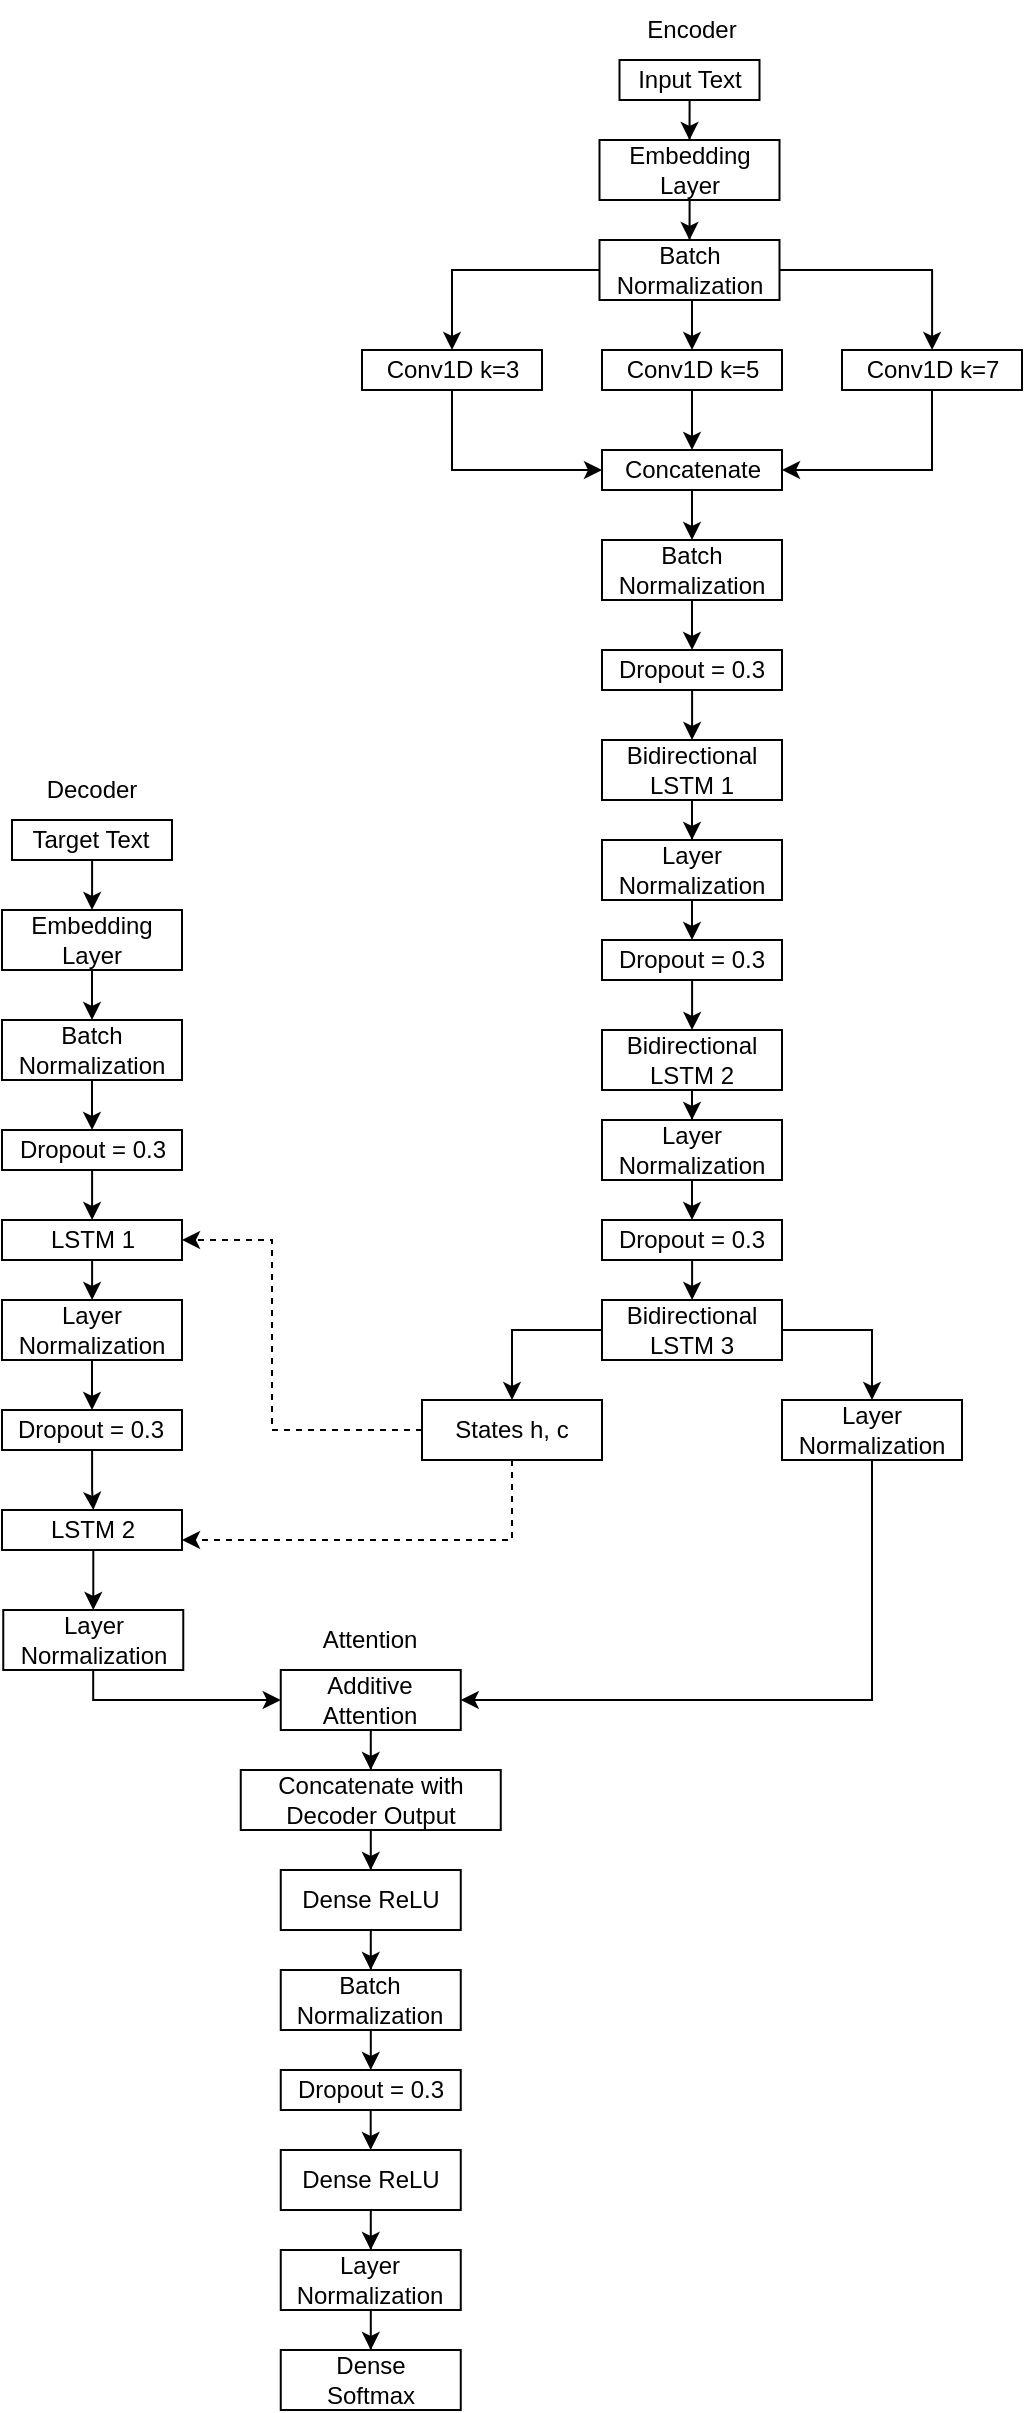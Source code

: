 <mxfile version="24.8.6">
  <diagram name="Page-1" id="b9YBrv8WQebUkIXSKBUp">
    <mxGraphModel dx="2649" dy="1646" grid="1" gridSize="10" guides="1" tooltips="1" connect="1" arrows="1" fold="1" page="1" pageScale="1" pageWidth="850" pageHeight="1100" math="0" shadow="0">
      <root>
        <mxCell id="0" />
        <mxCell id="1" parent="0" />
        <mxCell id="vRo_Gx2xG8cZCAOY3_mm-94" style="edgeStyle=orthogonalEdgeStyle;rounded=0;orthogonalLoop=1;jettySize=auto;html=1;entryX=0.5;entryY=0;entryDx=0;entryDy=0;" edge="1" parent="1" source="-HNxVnAnhyy9JkubOGwT-1" target="vRo_Gx2xG8cZCAOY3_mm-4">
          <mxGeometry relative="1" as="geometry" />
        </mxCell>
        <mxCell id="-HNxVnAnhyy9JkubOGwT-1" value="" style="rounded=0;whiteSpace=wrap;html=1;" parent="1" vertex="1">
          <mxGeometry x="518.75" y="215" width="70" height="20" as="geometry" />
        </mxCell>
        <mxCell id="vRo_Gx2xG8cZCAOY3_mm-1" value="Input Text" style="text;html=1;align=center;verticalAlign=middle;whiteSpace=wrap;rounded=0;" vertex="1" parent="1">
          <mxGeometry x="523.75" y="210" width="60" height="30" as="geometry" />
        </mxCell>
        <mxCell id="vRo_Gx2xG8cZCAOY3_mm-2" value="Encoder" style="text;html=1;align=center;verticalAlign=middle;whiteSpace=wrap;rounded=0;" vertex="1" parent="1">
          <mxGeometry x="525" y="185" width="60" height="30" as="geometry" />
        </mxCell>
        <mxCell id="vRo_Gx2xG8cZCAOY3_mm-95" style="edgeStyle=orthogonalEdgeStyle;rounded=0;orthogonalLoop=1;jettySize=auto;html=1;entryX=0.5;entryY=0;entryDx=0;entryDy=0;" edge="1" parent="1" source="vRo_Gx2xG8cZCAOY3_mm-3" target="vRo_Gx2xG8cZCAOY3_mm-6">
          <mxGeometry relative="1" as="geometry" />
        </mxCell>
        <mxCell id="vRo_Gx2xG8cZCAOY3_mm-3" value="" style="rounded=0;whiteSpace=wrap;html=1;" vertex="1" parent="1">
          <mxGeometry x="508.75" y="255" width="90" height="30" as="geometry" />
        </mxCell>
        <mxCell id="vRo_Gx2xG8cZCAOY3_mm-4" value="Embedding Layer" style="text;html=1;align=center;verticalAlign=middle;whiteSpace=wrap;rounded=0;" vertex="1" parent="1">
          <mxGeometry x="523.75" y="255" width="60" height="30" as="geometry" />
        </mxCell>
        <mxCell id="vRo_Gx2xG8cZCAOY3_mm-121" style="edgeStyle=orthogonalEdgeStyle;rounded=0;orthogonalLoop=1;jettySize=auto;html=1;exitX=1;exitY=0.5;exitDx=0;exitDy=0;" edge="1" parent="1" source="vRo_Gx2xG8cZCAOY3_mm-5" target="vRo_Gx2xG8cZCAOY3_mm-15">
          <mxGeometry relative="1" as="geometry" />
        </mxCell>
        <mxCell id="vRo_Gx2xG8cZCAOY3_mm-122" style="edgeStyle=orthogonalEdgeStyle;rounded=0;orthogonalLoop=1;jettySize=auto;html=1;entryX=0.5;entryY=0;entryDx=0;entryDy=0;" edge="1" parent="1" source="vRo_Gx2xG8cZCAOY3_mm-5" target="vRo_Gx2xG8cZCAOY3_mm-17">
          <mxGeometry relative="1" as="geometry" />
        </mxCell>
        <mxCell id="vRo_Gx2xG8cZCAOY3_mm-5" value="" style="rounded=0;whiteSpace=wrap;html=1;" vertex="1" parent="1">
          <mxGeometry x="508.75" y="305" width="90" height="30" as="geometry" />
        </mxCell>
        <mxCell id="vRo_Gx2xG8cZCAOY3_mm-142" style="edgeStyle=orthogonalEdgeStyle;rounded=0;orthogonalLoop=1;jettySize=auto;html=1;exitX=0.5;exitY=1;exitDx=0;exitDy=0;entryX=0.5;entryY=0;entryDx=0;entryDy=0;" edge="1" parent="1" source="vRo_Gx2xG8cZCAOY3_mm-6" target="vRo_Gx2xG8cZCAOY3_mm-13">
          <mxGeometry relative="1" as="geometry" />
        </mxCell>
        <mxCell id="vRo_Gx2xG8cZCAOY3_mm-6" value="Batch Normalization" style="text;html=1;align=center;verticalAlign=middle;whiteSpace=wrap;rounded=0;" vertex="1" parent="1">
          <mxGeometry x="523.75" y="305" width="60" height="30" as="geometry" />
        </mxCell>
        <mxCell id="vRo_Gx2xG8cZCAOY3_mm-109" style="edgeStyle=orthogonalEdgeStyle;rounded=0;orthogonalLoop=1;jettySize=auto;html=1;" edge="1" parent="1" source="vRo_Gx2xG8cZCAOY3_mm-12" target="vRo_Gx2xG8cZCAOY3_mm-22">
          <mxGeometry relative="1" as="geometry" />
        </mxCell>
        <mxCell id="vRo_Gx2xG8cZCAOY3_mm-12" value="" style="rounded=0;whiteSpace=wrap;html=1;" vertex="1" parent="1">
          <mxGeometry x="510" y="360" width="90" height="20" as="geometry" />
        </mxCell>
        <mxCell id="vRo_Gx2xG8cZCAOY3_mm-13" value="Conv1D k=5" style="text;html=1;align=center;verticalAlign=middle;whiteSpace=wrap;rounded=0;" vertex="1" parent="1">
          <mxGeometry x="518.75" y="360" width="72.5" height="20" as="geometry" />
        </mxCell>
        <mxCell id="vRo_Gx2xG8cZCAOY3_mm-14" value="" style="rounded=0;whiteSpace=wrap;html=1;" vertex="1" parent="1">
          <mxGeometry x="630" y="360" width="90" height="20" as="geometry" />
        </mxCell>
        <mxCell id="vRo_Gx2xG8cZCAOY3_mm-146" style="edgeStyle=orthogonalEdgeStyle;rounded=0;orthogonalLoop=1;jettySize=auto;html=1;exitX=0.5;exitY=1;exitDx=0;exitDy=0;entryX=1;entryY=0.5;entryDx=0;entryDy=0;" edge="1" parent="1" source="vRo_Gx2xG8cZCAOY3_mm-15" target="vRo_Gx2xG8cZCAOY3_mm-21">
          <mxGeometry relative="1" as="geometry" />
        </mxCell>
        <mxCell id="vRo_Gx2xG8cZCAOY3_mm-15" value="Conv1D k=7" style="text;html=1;align=center;verticalAlign=middle;whiteSpace=wrap;rounded=0;" vertex="1" parent="1">
          <mxGeometry x="638.75" y="360" width="72.5" height="20" as="geometry" />
        </mxCell>
        <mxCell id="vRo_Gx2xG8cZCAOY3_mm-16" value="" style="rounded=0;whiteSpace=wrap;html=1;" vertex="1" parent="1">
          <mxGeometry x="390" y="360" width="90" height="20" as="geometry" />
        </mxCell>
        <mxCell id="vRo_Gx2xG8cZCAOY3_mm-149" style="edgeStyle=orthogonalEdgeStyle;rounded=0;orthogonalLoop=1;jettySize=auto;html=1;exitX=0.5;exitY=1;exitDx=0;exitDy=0;entryX=0;entryY=0.5;entryDx=0;entryDy=0;" edge="1" parent="1" source="vRo_Gx2xG8cZCAOY3_mm-17" target="vRo_Gx2xG8cZCAOY3_mm-21">
          <mxGeometry relative="1" as="geometry" />
        </mxCell>
        <mxCell id="vRo_Gx2xG8cZCAOY3_mm-17" value="Conv1D k=3" style="text;html=1;align=center;verticalAlign=middle;whiteSpace=wrap;rounded=0;" vertex="1" parent="1">
          <mxGeometry x="398.75" y="360" width="72.5" height="20" as="geometry" />
        </mxCell>
        <mxCell id="vRo_Gx2xG8cZCAOY3_mm-110" style="edgeStyle=orthogonalEdgeStyle;rounded=0;orthogonalLoop=1;jettySize=auto;html=1;entryX=0.5;entryY=0;entryDx=0;entryDy=0;" edge="1" parent="1" source="vRo_Gx2xG8cZCAOY3_mm-21" target="vRo_Gx2xG8cZCAOY3_mm-24">
          <mxGeometry relative="1" as="geometry" />
        </mxCell>
        <mxCell id="vRo_Gx2xG8cZCAOY3_mm-21" value="" style="rounded=0;whiteSpace=wrap;html=1;" vertex="1" parent="1">
          <mxGeometry x="510" y="410" width="90" height="20" as="geometry" />
        </mxCell>
        <mxCell id="vRo_Gx2xG8cZCAOY3_mm-22" value="Concatenate" style="text;html=1;align=center;verticalAlign=middle;whiteSpace=wrap;rounded=0;" vertex="1" parent="1">
          <mxGeometry x="522.5" y="410" width="65" height="20" as="geometry" />
        </mxCell>
        <mxCell id="vRo_Gx2xG8cZCAOY3_mm-111" style="edgeStyle=orthogonalEdgeStyle;rounded=0;orthogonalLoop=1;jettySize=auto;html=1;" edge="1" parent="1" source="vRo_Gx2xG8cZCAOY3_mm-23" target="vRo_Gx2xG8cZCAOY3_mm-28">
          <mxGeometry relative="1" as="geometry" />
        </mxCell>
        <mxCell id="vRo_Gx2xG8cZCAOY3_mm-23" value="" style="rounded=0;whiteSpace=wrap;html=1;" vertex="1" parent="1">
          <mxGeometry x="510" y="455" width="90" height="30" as="geometry" />
        </mxCell>
        <mxCell id="vRo_Gx2xG8cZCAOY3_mm-24" value="Batch Normalization" style="text;html=1;align=center;verticalAlign=middle;whiteSpace=wrap;rounded=0;" vertex="1" parent="1">
          <mxGeometry x="525" y="455" width="60" height="30" as="geometry" />
        </mxCell>
        <mxCell id="vRo_Gx2xG8cZCAOY3_mm-27" value="" style="rounded=0;whiteSpace=wrap;html=1;" vertex="1" parent="1">
          <mxGeometry x="510" y="510" width="90" height="20" as="geometry" />
        </mxCell>
        <mxCell id="vRo_Gx2xG8cZCAOY3_mm-112" style="edgeStyle=orthogonalEdgeStyle;rounded=0;orthogonalLoop=1;jettySize=auto;html=1;entryX=0.5;entryY=0;entryDx=0;entryDy=0;" edge="1" parent="1" source="vRo_Gx2xG8cZCAOY3_mm-28" target="vRo_Gx2xG8cZCAOY3_mm-30">
          <mxGeometry relative="1" as="geometry" />
        </mxCell>
        <mxCell id="vRo_Gx2xG8cZCAOY3_mm-28" value="Dropout = 0.3" style="text;html=1;align=center;verticalAlign=middle;whiteSpace=wrap;rounded=0;" vertex="1" parent="1">
          <mxGeometry x="511.25" y="510" width="87.5" height="20" as="geometry" />
        </mxCell>
        <mxCell id="vRo_Gx2xG8cZCAOY3_mm-113" style="edgeStyle=orthogonalEdgeStyle;rounded=0;orthogonalLoop=1;jettySize=auto;html=1;entryX=0.5;entryY=0;entryDx=0;entryDy=0;" edge="1" parent="1" source="vRo_Gx2xG8cZCAOY3_mm-29" target="vRo_Gx2xG8cZCAOY3_mm-32">
          <mxGeometry relative="1" as="geometry" />
        </mxCell>
        <mxCell id="vRo_Gx2xG8cZCAOY3_mm-29" value="" style="rounded=0;whiteSpace=wrap;html=1;" vertex="1" parent="1">
          <mxGeometry x="510" y="555" width="90" height="30" as="geometry" />
        </mxCell>
        <mxCell id="vRo_Gx2xG8cZCAOY3_mm-30" value="Bidirectional LSTM 1" style="text;html=1;align=center;verticalAlign=middle;whiteSpace=wrap;rounded=0;" vertex="1" parent="1">
          <mxGeometry x="525" y="555" width="60" height="30" as="geometry" />
        </mxCell>
        <mxCell id="vRo_Gx2xG8cZCAOY3_mm-114" style="edgeStyle=orthogonalEdgeStyle;rounded=0;orthogonalLoop=1;jettySize=auto;html=1;" edge="1" parent="1" source="vRo_Gx2xG8cZCAOY3_mm-31" target="vRo_Gx2xG8cZCAOY3_mm-34">
          <mxGeometry relative="1" as="geometry" />
        </mxCell>
        <mxCell id="vRo_Gx2xG8cZCAOY3_mm-31" value="" style="rounded=0;whiteSpace=wrap;html=1;" vertex="1" parent="1">
          <mxGeometry x="510" y="605" width="90" height="30" as="geometry" />
        </mxCell>
        <mxCell id="vRo_Gx2xG8cZCAOY3_mm-32" value="Layer Normalization" style="text;html=1;align=center;verticalAlign=middle;whiteSpace=wrap;rounded=0;" vertex="1" parent="1">
          <mxGeometry x="525" y="605" width="60" height="30" as="geometry" />
        </mxCell>
        <mxCell id="vRo_Gx2xG8cZCAOY3_mm-33" value="" style="rounded=0;whiteSpace=wrap;html=1;" vertex="1" parent="1">
          <mxGeometry x="510" y="655" width="90" height="20" as="geometry" />
        </mxCell>
        <mxCell id="vRo_Gx2xG8cZCAOY3_mm-115" style="edgeStyle=orthogonalEdgeStyle;rounded=0;orthogonalLoop=1;jettySize=auto;html=1;entryX=0.5;entryY=0;entryDx=0;entryDy=0;" edge="1" parent="1" source="vRo_Gx2xG8cZCAOY3_mm-34" target="vRo_Gx2xG8cZCAOY3_mm-42">
          <mxGeometry relative="1" as="geometry" />
        </mxCell>
        <mxCell id="vRo_Gx2xG8cZCAOY3_mm-34" value="Dropout = 0.3" style="text;html=1;align=center;verticalAlign=middle;whiteSpace=wrap;rounded=0;" vertex="1" parent="1">
          <mxGeometry x="511.25" y="655" width="87.5" height="20" as="geometry" />
        </mxCell>
        <mxCell id="vRo_Gx2xG8cZCAOY3_mm-116" style="edgeStyle=orthogonalEdgeStyle;rounded=0;orthogonalLoop=1;jettySize=auto;html=1;entryX=0.5;entryY=0;entryDx=0;entryDy=0;" edge="1" parent="1" source="vRo_Gx2xG8cZCAOY3_mm-41" target="vRo_Gx2xG8cZCAOY3_mm-44">
          <mxGeometry relative="1" as="geometry" />
        </mxCell>
        <mxCell id="vRo_Gx2xG8cZCAOY3_mm-41" value="" style="rounded=0;whiteSpace=wrap;html=1;" vertex="1" parent="1">
          <mxGeometry x="510" y="700" width="90" height="30" as="geometry" />
        </mxCell>
        <mxCell id="vRo_Gx2xG8cZCAOY3_mm-42" value="Bidirectional LSTM 2" style="text;html=1;align=center;verticalAlign=middle;whiteSpace=wrap;rounded=0;" vertex="1" parent="1">
          <mxGeometry x="525" y="700" width="60" height="30" as="geometry" />
        </mxCell>
        <mxCell id="vRo_Gx2xG8cZCAOY3_mm-43" value="" style="rounded=0;whiteSpace=wrap;html=1;" vertex="1" parent="1">
          <mxGeometry x="510" y="745" width="90" height="30" as="geometry" />
        </mxCell>
        <mxCell id="vRo_Gx2xG8cZCAOY3_mm-117" style="edgeStyle=orthogonalEdgeStyle;rounded=0;orthogonalLoop=1;jettySize=auto;html=1;" edge="1" parent="1" source="vRo_Gx2xG8cZCAOY3_mm-44" target="vRo_Gx2xG8cZCAOY3_mm-46">
          <mxGeometry relative="1" as="geometry" />
        </mxCell>
        <mxCell id="vRo_Gx2xG8cZCAOY3_mm-44" value="Layer Normalization" style="text;html=1;align=center;verticalAlign=middle;whiteSpace=wrap;rounded=0;" vertex="1" parent="1">
          <mxGeometry x="525" y="745" width="60" height="30" as="geometry" />
        </mxCell>
        <mxCell id="vRo_Gx2xG8cZCAOY3_mm-45" value="" style="rounded=0;whiteSpace=wrap;html=1;" vertex="1" parent="1">
          <mxGeometry x="510" y="795" width="90" height="20" as="geometry" />
        </mxCell>
        <mxCell id="vRo_Gx2xG8cZCAOY3_mm-118" style="edgeStyle=orthogonalEdgeStyle;rounded=0;orthogonalLoop=1;jettySize=auto;html=1;entryX=0.5;entryY=0;entryDx=0;entryDy=0;" edge="1" parent="1" source="vRo_Gx2xG8cZCAOY3_mm-46" target="vRo_Gx2xG8cZCAOY3_mm-48">
          <mxGeometry relative="1" as="geometry" />
        </mxCell>
        <mxCell id="vRo_Gx2xG8cZCAOY3_mm-46" value="Dropout = 0.3" style="text;html=1;align=center;verticalAlign=middle;whiteSpace=wrap;rounded=0;" vertex="1" parent="1">
          <mxGeometry x="511.25" y="795" width="87.5" height="20" as="geometry" />
        </mxCell>
        <mxCell id="vRo_Gx2xG8cZCAOY3_mm-119" style="edgeStyle=orthogonalEdgeStyle;rounded=0;orthogonalLoop=1;jettySize=auto;html=1;exitX=1;exitY=0.5;exitDx=0;exitDy=0;entryX=0.5;entryY=0;entryDx=0;entryDy=0;" edge="1" parent="1" source="vRo_Gx2xG8cZCAOY3_mm-47" target="vRo_Gx2xG8cZCAOY3_mm-54">
          <mxGeometry relative="1" as="geometry" />
        </mxCell>
        <mxCell id="vRo_Gx2xG8cZCAOY3_mm-120" style="edgeStyle=orthogonalEdgeStyle;rounded=0;orthogonalLoop=1;jettySize=auto;html=1;exitX=0;exitY=0.5;exitDx=0;exitDy=0;entryX=0.5;entryY=0;entryDx=0;entryDy=0;" edge="1" parent="1" source="vRo_Gx2xG8cZCAOY3_mm-47" target="vRo_Gx2xG8cZCAOY3_mm-50">
          <mxGeometry relative="1" as="geometry" />
        </mxCell>
        <mxCell id="vRo_Gx2xG8cZCAOY3_mm-47" value="" style="rounded=0;whiteSpace=wrap;html=1;" vertex="1" parent="1">
          <mxGeometry x="510" y="835" width="90" height="30" as="geometry" />
        </mxCell>
        <mxCell id="vRo_Gx2xG8cZCAOY3_mm-48" value="Bidirectional LSTM 3" style="text;html=1;align=center;verticalAlign=middle;whiteSpace=wrap;rounded=0;" vertex="1" parent="1">
          <mxGeometry x="525" y="835" width="60" height="30" as="geometry" />
        </mxCell>
        <mxCell id="vRo_Gx2xG8cZCAOY3_mm-135" style="edgeStyle=orthogonalEdgeStyle;rounded=0;orthogonalLoop=1;jettySize=auto;html=1;entryX=1;entryY=0.5;entryDx=0;entryDy=0;dashed=1;" edge="1" parent="1" source="vRo_Gx2xG8cZCAOY3_mm-49" target="vRo_Gx2xG8cZCAOY3_mm-64">
          <mxGeometry relative="1" as="geometry">
            <Array as="points">
              <mxPoint x="345" y="900" />
              <mxPoint x="345" y="805" />
            </Array>
          </mxGeometry>
        </mxCell>
        <mxCell id="vRo_Gx2xG8cZCAOY3_mm-49" value="" style="rounded=0;whiteSpace=wrap;html=1;" vertex="1" parent="1">
          <mxGeometry x="420" y="885" width="90" height="30" as="geometry" />
        </mxCell>
        <mxCell id="vRo_Gx2xG8cZCAOY3_mm-138" style="edgeStyle=orthogonalEdgeStyle;rounded=0;orthogonalLoop=1;jettySize=auto;html=1;exitX=0.5;exitY=1;exitDx=0;exitDy=0;entryX=1;entryY=0.75;entryDx=0;entryDy=0;dashed=1;" edge="1" parent="1" source="vRo_Gx2xG8cZCAOY3_mm-50" target="vRo_Gx2xG8cZCAOY3_mm-71">
          <mxGeometry relative="1" as="geometry" />
        </mxCell>
        <mxCell id="vRo_Gx2xG8cZCAOY3_mm-50" value="States h, c" style="text;html=1;align=center;verticalAlign=middle;whiteSpace=wrap;rounded=0;" vertex="1" parent="1">
          <mxGeometry x="435" y="885" width="60" height="30" as="geometry" />
        </mxCell>
        <mxCell id="vRo_Gx2xG8cZCAOY3_mm-53" value="" style="rounded=0;whiteSpace=wrap;html=1;" vertex="1" parent="1">
          <mxGeometry x="600" y="885" width="90" height="30" as="geometry" />
        </mxCell>
        <mxCell id="vRo_Gx2xG8cZCAOY3_mm-140" style="edgeStyle=orthogonalEdgeStyle;rounded=0;orthogonalLoop=1;jettySize=auto;html=1;exitX=0.5;exitY=1;exitDx=0;exitDy=0;entryX=1;entryY=0.5;entryDx=0;entryDy=0;" edge="1" parent="1" source="vRo_Gx2xG8cZCAOY3_mm-54" target="vRo_Gx2xG8cZCAOY3_mm-75">
          <mxGeometry relative="1" as="geometry" />
        </mxCell>
        <mxCell id="vRo_Gx2xG8cZCAOY3_mm-54" value="Layer Normalization" style="text;html=1;align=center;verticalAlign=middle;whiteSpace=wrap;rounded=0;" vertex="1" parent="1">
          <mxGeometry x="615" y="885" width="60" height="30" as="geometry" />
        </mxCell>
        <mxCell id="vRo_Gx2xG8cZCAOY3_mm-55" value="" style="rounded=0;whiteSpace=wrap;html=1;" vertex="1" parent="1">
          <mxGeometry x="215" y="595" width="80" height="20" as="geometry" />
        </mxCell>
        <mxCell id="vRo_Gx2xG8cZCAOY3_mm-123" style="edgeStyle=orthogonalEdgeStyle;rounded=0;orthogonalLoop=1;jettySize=auto;html=1;entryX=0.5;entryY=0;entryDx=0;entryDy=0;" edge="1" parent="1" source="vRo_Gx2xG8cZCAOY3_mm-56" target="vRo_Gx2xG8cZCAOY3_mm-59">
          <mxGeometry relative="1" as="geometry" />
        </mxCell>
        <mxCell id="vRo_Gx2xG8cZCAOY3_mm-56" value="Target Text" style="text;html=1;align=center;verticalAlign=middle;whiteSpace=wrap;rounded=0;" vertex="1" parent="1">
          <mxGeometry x="224.38" y="595" width="61.25" height="20" as="geometry" />
        </mxCell>
        <mxCell id="vRo_Gx2xG8cZCAOY3_mm-57" value="Decoder" style="text;html=1;align=center;verticalAlign=middle;whiteSpace=wrap;rounded=0;" vertex="1" parent="1">
          <mxGeometry x="225" y="565" width="60" height="30" as="geometry" />
        </mxCell>
        <mxCell id="vRo_Gx2xG8cZCAOY3_mm-58" value="" style="rounded=0;whiteSpace=wrap;html=1;" vertex="1" parent="1">
          <mxGeometry x="210" y="640" width="90" height="30" as="geometry" />
        </mxCell>
        <mxCell id="vRo_Gx2xG8cZCAOY3_mm-124" style="edgeStyle=orthogonalEdgeStyle;rounded=0;orthogonalLoop=1;jettySize=auto;html=1;entryX=0.5;entryY=0;entryDx=0;entryDy=0;" edge="1" parent="1" source="vRo_Gx2xG8cZCAOY3_mm-59" target="vRo_Gx2xG8cZCAOY3_mm-61">
          <mxGeometry relative="1" as="geometry" />
        </mxCell>
        <mxCell id="vRo_Gx2xG8cZCAOY3_mm-59" value="Embedding Layer" style="text;html=1;align=center;verticalAlign=middle;whiteSpace=wrap;rounded=0;" vertex="1" parent="1">
          <mxGeometry x="225" y="640" width="60" height="30" as="geometry" />
        </mxCell>
        <mxCell id="vRo_Gx2xG8cZCAOY3_mm-60" value="" style="rounded=0;whiteSpace=wrap;html=1;" vertex="1" parent="1">
          <mxGeometry x="210" y="695" width="90" height="30" as="geometry" />
        </mxCell>
        <mxCell id="vRo_Gx2xG8cZCAOY3_mm-125" style="edgeStyle=orthogonalEdgeStyle;rounded=0;orthogonalLoop=1;jettySize=auto;html=1;" edge="1" parent="1" source="vRo_Gx2xG8cZCAOY3_mm-61" target="vRo_Gx2xG8cZCAOY3_mm-63">
          <mxGeometry relative="1" as="geometry" />
        </mxCell>
        <mxCell id="vRo_Gx2xG8cZCAOY3_mm-61" value="Batch Normalization" style="text;html=1;align=center;verticalAlign=middle;whiteSpace=wrap;rounded=0;" vertex="1" parent="1">
          <mxGeometry x="225" y="695" width="60" height="30" as="geometry" />
        </mxCell>
        <mxCell id="vRo_Gx2xG8cZCAOY3_mm-62" value="" style="rounded=0;whiteSpace=wrap;html=1;" vertex="1" parent="1">
          <mxGeometry x="210" y="750" width="90" height="20" as="geometry" />
        </mxCell>
        <mxCell id="vRo_Gx2xG8cZCAOY3_mm-127" style="edgeStyle=orthogonalEdgeStyle;rounded=0;orthogonalLoop=1;jettySize=auto;html=1;" edge="1" parent="1" source="vRo_Gx2xG8cZCAOY3_mm-63" target="vRo_Gx2xG8cZCAOY3_mm-65">
          <mxGeometry relative="1" as="geometry" />
        </mxCell>
        <mxCell id="vRo_Gx2xG8cZCAOY3_mm-63" value="Dropout = 0.3" style="text;html=1;align=center;verticalAlign=middle;whiteSpace=wrap;rounded=0;" vertex="1" parent="1">
          <mxGeometry x="213.75" y="750" width="82.5" height="20" as="geometry" />
        </mxCell>
        <mxCell id="vRo_Gx2xG8cZCAOY3_mm-64" value="" style="rounded=0;whiteSpace=wrap;html=1;" vertex="1" parent="1">
          <mxGeometry x="210" y="795" width="90" height="20" as="geometry" />
        </mxCell>
        <mxCell id="vRo_Gx2xG8cZCAOY3_mm-128" style="edgeStyle=orthogonalEdgeStyle;rounded=0;orthogonalLoop=1;jettySize=auto;html=1;entryX=0.5;entryY=0;entryDx=0;entryDy=0;" edge="1" parent="1" source="vRo_Gx2xG8cZCAOY3_mm-65" target="vRo_Gx2xG8cZCAOY3_mm-67">
          <mxGeometry relative="1" as="geometry" />
        </mxCell>
        <mxCell id="vRo_Gx2xG8cZCAOY3_mm-65" value="LSTM 1" style="text;html=1;align=center;verticalAlign=middle;whiteSpace=wrap;rounded=0;" vertex="1" parent="1">
          <mxGeometry x="213.75" y="795" width="82.5" height="20" as="geometry" />
        </mxCell>
        <mxCell id="vRo_Gx2xG8cZCAOY3_mm-66" value="" style="rounded=0;whiteSpace=wrap;html=1;" vertex="1" parent="1">
          <mxGeometry x="210" y="835" width="90" height="30" as="geometry" />
        </mxCell>
        <mxCell id="vRo_Gx2xG8cZCAOY3_mm-129" style="edgeStyle=orthogonalEdgeStyle;rounded=0;orthogonalLoop=1;jettySize=auto;html=1;entryX=0.5;entryY=0;entryDx=0;entryDy=0;" edge="1" parent="1" source="vRo_Gx2xG8cZCAOY3_mm-67" target="vRo_Gx2xG8cZCAOY3_mm-69">
          <mxGeometry relative="1" as="geometry" />
        </mxCell>
        <mxCell id="vRo_Gx2xG8cZCAOY3_mm-67" value="Layer Normalization" style="text;html=1;align=center;verticalAlign=middle;whiteSpace=wrap;rounded=0;" vertex="1" parent="1">
          <mxGeometry x="225" y="835" width="60" height="30" as="geometry" />
        </mxCell>
        <mxCell id="vRo_Gx2xG8cZCAOY3_mm-68" value="" style="rounded=0;whiteSpace=wrap;html=1;" vertex="1" parent="1">
          <mxGeometry x="210" y="890" width="90" height="20" as="geometry" />
        </mxCell>
        <mxCell id="vRo_Gx2xG8cZCAOY3_mm-130" style="edgeStyle=orthogonalEdgeStyle;rounded=0;orthogonalLoop=1;jettySize=auto;html=1;" edge="1" parent="1" source="vRo_Gx2xG8cZCAOY3_mm-69" target="vRo_Gx2xG8cZCAOY3_mm-72">
          <mxGeometry relative="1" as="geometry" />
        </mxCell>
        <mxCell id="vRo_Gx2xG8cZCAOY3_mm-69" value="Dropout = 0.3" style="text;html=1;align=center;verticalAlign=middle;whiteSpace=wrap;rounded=0;" vertex="1" parent="1">
          <mxGeometry x="214.38" y="890" width="81.25" height="20" as="geometry" />
        </mxCell>
        <mxCell id="vRo_Gx2xG8cZCAOY3_mm-71" value="" style="rounded=0;whiteSpace=wrap;html=1;" vertex="1" parent="1">
          <mxGeometry x="210" y="940" width="90" height="20" as="geometry" />
        </mxCell>
        <mxCell id="vRo_Gx2xG8cZCAOY3_mm-131" style="edgeStyle=orthogonalEdgeStyle;rounded=0;orthogonalLoop=1;jettySize=auto;html=1;entryX=0.5;entryY=0;entryDx=0;entryDy=0;" edge="1" parent="1" source="vRo_Gx2xG8cZCAOY3_mm-72" target="vRo_Gx2xG8cZCAOY3_mm-74">
          <mxGeometry relative="1" as="geometry" />
        </mxCell>
        <mxCell id="vRo_Gx2xG8cZCAOY3_mm-72" value="LSTM 2" style="text;html=1;align=center;verticalAlign=middle;whiteSpace=wrap;rounded=0;" vertex="1" parent="1">
          <mxGeometry x="214.38" y="940" width="82.5" height="20" as="geometry" />
        </mxCell>
        <mxCell id="vRo_Gx2xG8cZCAOY3_mm-73" value="" style="rounded=0;whiteSpace=wrap;html=1;" vertex="1" parent="1">
          <mxGeometry x="210.63" y="990" width="90" height="30" as="geometry" />
        </mxCell>
        <mxCell id="vRo_Gx2xG8cZCAOY3_mm-151" style="edgeStyle=orthogonalEdgeStyle;rounded=0;orthogonalLoop=1;jettySize=auto;html=1;entryX=0;entryY=0.5;entryDx=0;entryDy=0;" edge="1" parent="1" source="vRo_Gx2xG8cZCAOY3_mm-74" target="vRo_Gx2xG8cZCAOY3_mm-75">
          <mxGeometry relative="1" as="geometry">
            <Array as="points">
              <mxPoint x="256" y="1035" />
            </Array>
          </mxGeometry>
        </mxCell>
        <mxCell id="vRo_Gx2xG8cZCAOY3_mm-74" value="Layer Normalization" style="text;html=1;align=center;verticalAlign=middle;whiteSpace=wrap;rounded=0;" vertex="1" parent="1">
          <mxGeometry x="225.63" y="990" width="60" height="30" as="geometry" />
        </mxCell>
        <mxCell id="vRo_Gx2xG8cZCAOY3_mm-99" style="edgeStyle=orthogonalEdgeStyle;rounded=0;orthogonalLoop=1;jettySize=auto;html=1;entryX=0.5;entryY=0;entryDx=0;entryDy=0;" edge="1" parent="1" source="vRo_Gx2xG8cZCAOY3_mm-75" target="vRo_Gx2xG8cZCAOY3_mm-79">
          <mxGeometry relative="1" as="geometry" />
        </mxCell>
        <mxCell id="vRo_Gx2xG8cZCAOY3_mm-75" value="" style="rounded=0;whiteSpace=wrap;html=1;" vertex="1" parent="1">
          <mxGeometry x="349.38" y="1020" width="90" height="30" as="geometry" />
        </mxCell>
        <mxCell id="vRo_Gx2xG8cZCAOY3_mm-76" value="Additive Attention" style="text;html=1;align=center;verticalAlign=middle;whiteSpace=wrap;rounded=0;" vertex="1" parent="1">
          <mxGeometry x="364.38" y="1020" width="60" height="30" as="geometry" />
        </mxCell>
        <mxCell id="vRo_Gx2xG8cZCAOY3_mm-77" value="Attention" style="text;html=1;align=center;verticalAlign=middle;whiteSpace=wrap;rounded=0;" vertex="1" parent="1">
          <mxGeometry x="364.38" y="990" width="60" height="30" as="geometry" />
        </mxCell>
        <mxCell id="vRo_Gx2xG8cZCAOY3_mm-78" value="" style="rounded=0;whiteSpace=wrap;html=1;" vertex="1" parent="1">
          <mxGeometry x="329.38" y="1070" width="130" height="30" as="geometry" />
        </mxCell>
        <mxCell id="vRo_Gx2xG8cZCAOY3_mm-100" style="edgeStyle=orthogonalEdgeStyle;rounded=0;orthogonalLoop=1;jettySize=auto;html=1;entryX=0.5;entryY=0;entryDx=0;entryDy=0;" edge="1" parent="1" source="vRo_Gx2xG8cZCAOY3_mm-79" target="vRo_Gx2xG8cZCAOY3_mm-82">
          <mxGeometry relative="1" as="geometry" />
        </mxCell>
        <mxCell id="vRo_Gx2xG8cZCAOY3_mm-79" value="Concatenate with Decoder Output" style="text;html=1;align=center;verticalAlign=middle;whiteSpace=wrap;rounded=0;" vertex="1" parent="1">
          <mxGeometry x="346.88" y="1070" width="95" height="30" as="geometry" />
        </mxCell>
        <mxCell id="vRo_Gx2xG8cZCAOY3_mm-101" style="edgeStyle=orthogonalEdgeStyle;rounded=0;orthogonalLoop=1;jettySize=auto;html=1;entryX=0.5;entryY=0;entryDx=0;entryDy=0;" edge="1" parent="1" source="vRo_Gx2xG8cZCAOY3_mm-81" target="vRo_Gx2xG8cZCAOY3_mm-84">
          <mxGeometry relative="1" as="geometry" />
        </mxCell>
        <mxCell id="vRo_Gx2xG8cZCAOY3_mm-81" value="" style="rounded=0;whiteSpace=wrap;html=1;" vertex="1" parent="1">
          <mxGeometry x="349.38" y="1120" width="90" height="30" as="geometry" />
        </mxCell>
        <mxCell id="vRo_Gx2xG8cZCAOY3_mm-82" value="Dense ReLU" style="text;html=1;align=center;verticalAlign=middle;whiteSpace=wrap;rounded=0;" vertex="1" parent="1">
          <mxGeometry x="356.88" y="1120" width="75" height="30" as="geometry" />
        </mxCell>
        <mxCell id="vRo_Gx2xG8cZCAOY3_mm-102" style="edgeStyle=orthogonalEdgeStyle;rounded=0;orthogonalLoop=1;jettySize=auto;html=1;" edge="1" parent="1" source="vRo_Gx2xG8cZCAOY3_mm-83" target="vRo_Gx2xG8cZCAOY3_mm-86">
          <mxGeometry relative="1" as="geometry" />
        </mxCell>
        <mxCell id="vRo_Gx2xG8cZCAOY3_mm-83" value="" style="rounded=0;whiteSpace=wrap;html=1;" vertex="1" parent="1">
          <mxGeometry x="349.38" y="1170" width="90" height="30" as="geometry" />
        </mxCell>
        <mxCell id="vRo_Gx2xG8cZCAOY3_mm-84" value="Batch Normalization" style="text;html=1;align=center;verticalAlign=middle;whiteSpace=wrap;rounded=0;" vertex="1" parent="1">
          <mxGeometry x="364.38" y="1170" width="60" height="30" as="geometry" />
        </mxCell>
        <mxCell id="vRo_Gx2xG8cZCAOY3_mm-85" value="" style="rounded=0;whiteSpace=wrap;html=1;" vertex="1" parent="1">
          <mxGeometry x="349.38" y="1220" width="90" height="20" as="geometry" />
        </mxCell>
        <mxCell id="vRo_Gx2xG8cZCAOY3_mm-103" style="edgeStyle=orthogonalEdgeStyle;rounded=0;orthogonalLoop=1;jettySize=auto;html=1;entryX=0.5;entryY=0;entryDx=0;entryDy=0;" edge="1" parent="1" source="vRo_Gx2xG8cZCAOY3_mm-86" target="vRo_Gx2xG8cZCAOY3_mm-88">
          <mxGeometry relative="1" as="geometry" />
        </mxCell>
        <mxCell id="vRo_Gx2xG8cZCAOY3_mm-86" value="Dropout = 0.3" style="text;html=1;align=center;verticalAlign=middle;whiteSpace=wrap;rounded=0;" vertex="1" parent="1">
          <mxGeometry x="353.13" y="1220" width="82.5" height="20" as="geometry" />
        </mxCell>
        <mxCell id="vRo_Gx2xG8cZCAOY3_mm-87" value="" style="rounded=0;whiteSpace=wrap;html=1;" vertex="1" parent="1">
          <mxGeometry x="349.38" y="1260" width="90" height="30" as="geometry" />
        </mxCell>
        <mxCell id="vRo_Gx2xG8cZCAOY3_mm-104" style="edgeStyle=orthogonalEdgeStyle;rounded=0;orthogonalLoop=1;jettySize=auto;html=1;entryX=0.5;entryY=0;entryDx=0;entryDy=0;" edge="1" parent="1" source="vRo_Gx2xG8cZCAOY3_mm-88" target="vRo_Gx2xG8cZCAOY3_mm-90">
          <mxGeometry relative="1" as="geometry" />
        </mxCell>
        <mxCell id="vRo_Gx2xG8cZCAOY3_mm-88" value="Dense ReLU" style="text;html=1;align=center;verticalAlign=middle;whiteSpace=wrap;rounded=0;" vertex="1" parent="1">
          <mxGeometry x="356.88" y="1260" width="75" height="30" as="geometry" />
        </mxCell>
        <mxCell id="vRo_Gx2xG8cZCAOY3_mm-105" style="edgeStyle=orthogonalEdgeStyle;rounded=0;orthogonalLoop=1;jettySize=auto;html=1;entryX=0.5;entryY=0;entryDx=0;entryDy=0;" edge="1" parent="1" source="vRo_Gx2xG8cZCAOY3_mm-89" target="vRo_Gx2xG8cZCAOY3_mm-92">
          <mxGeometry relative="1" as="geometry" />
        </mxCell>
        <mxCell id="vRo_Gx2xG8cZCAOY3_mm-89" value="" style="rounded=0;whiteSpace=wrap;html=1;" vertex="1" parent="1">
          <mxGeometry x="349.38" y="1310" width="90" height="30" as="geometry" />
        </mxCell>
        <mxCell id="vRo_Gx2xG8cZCAOY3_mm-90" value="Layer Normalization" style="text;html=1;align=center;verticalAlign=middle;whiteSpace=wrap;rounded=0;" vertex="1" parent="1">
          <mxGeometry x="364.38" y="1310" width="60" height="30" as="geometry" />
        </mxCell>
        <mxCell id="vRo_Gx2xG8cZCAOY3_mm-91" value="" style="rounded=0;whiteSpace=wrap;html=1;" vertex="1" parent="1">
          <mxGeometry x="349.38" y="1360" width="90" height="30" as="geometry" />
        </mxCell>
        <mxCell id="vRo_Gx2xG8cZCAOY3_mm-92" value="Dense Softmax" style="text;html=1;align=center;verticalAlign=middle;whiteSpace=wrap;rounded=0;" vertex="1" parent="1">
          <mxGeometry x="356.88" y="1360" width="75" height="30" as="geometry" />
        </mxCell>
      </root>
    </mxGraphModel>
  </diagram>
</mxfile>
